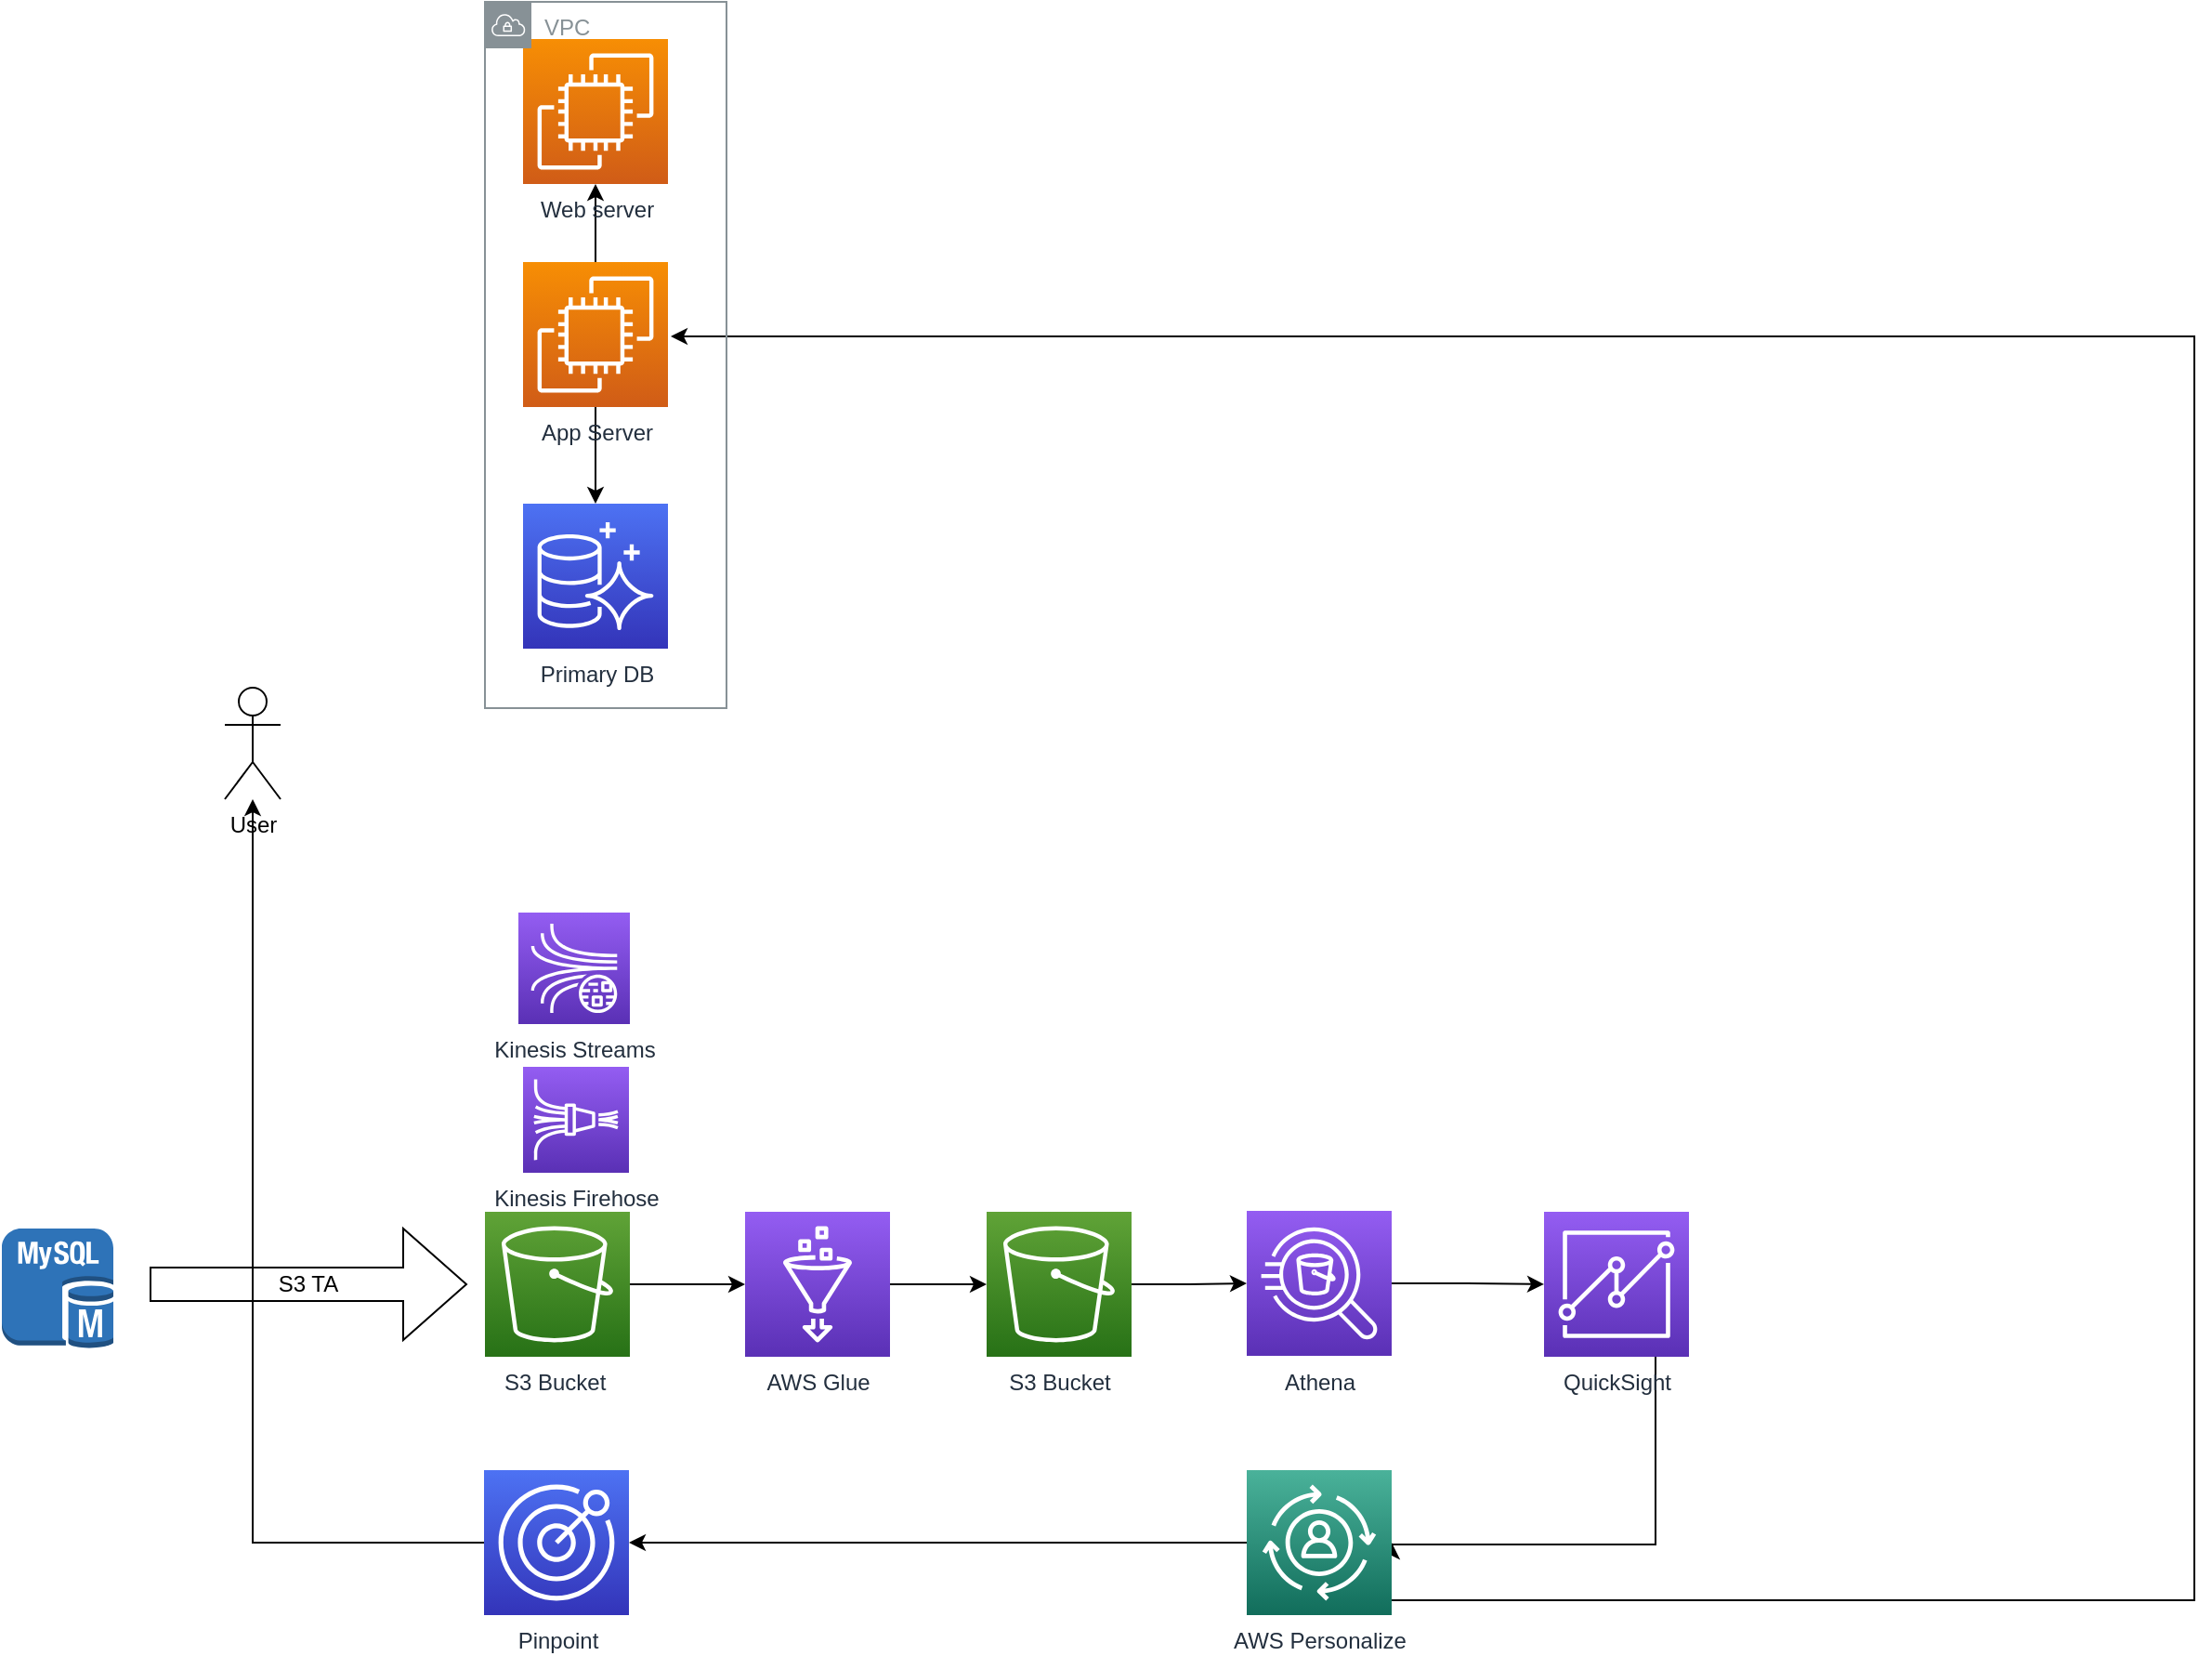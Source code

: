 <mxfile version="20.2.3" type="github">
  <diagram id="UxJaAj-57JJDRVu_GoPo" name="Page-1">
    <mxGraphModel dx="1186" dy="1740" grid="1" gridSize="10" guides="1" tooltips="1" connect="1" arrows="1" fold="1" page="1" pageScale="1" pageWidth="850" pageHeight="1100" math="0" shadow="0">
      <root>
        <mxCell id="0" />
        <mxCell id="1" parent="0" />
        <mxCell id="ALGo3sjfJjR5t9KqDVZq-1" value="" style="outlineConnect=0;dashed=0;verticalLabelPosition=bottom;verticalAlign=top;align=center;html=1;shape=mxgraph.aws3.mysql_db_instance;fillColor=#2E73B8;gradientColor=none;" vertex="1" parent="1">
          <mxGeometry x="100" y="330" width="60" height="64.5" as="geometry" />
        </mxCell>
        <mxCell id="ALGo3sjfJjR5t9KqDVZq-5" value="S3 TA" style="shape=singleArrow;whiteSpace=wrap;html=1;" vertex="1" parent="1">
          <mxGeometry x="180" y="330" width="170" height="60" as="geometry" />
        </mxCell>
        <mxCell id="ALGo3sjfJjR5t9KqDVZq-18" value="" style="edgeStyle=orthogonalEdgeStyle;rounded=0;orthogonalLoop=1;jettySize=auto;html=1;" edge="1" parent="1" source="ALGo3sjfJjR5t9KqDVZq-7" target="ALGo3sjfJjR5t9KqDVZq-11">
          <mxGeometry relative="1" as="geometry" />
        </mxCell>
        <mxCell id="ALGo3sjfJjR5t9KqDVZq-7" value="S3 Bucket&lt;span style=&quot;white-space: pre;&quot;&gt;	&lt;/span&gt;" style="sketch=0;points=[[0,0,0],[0.25,0,0],[0.5,0,0],[0.75,0,0],[1,0,0],[0,1,0],[0.25,1,0],[0.5,1,0],[0.75,1,0],[1,1,0],[0,0.25,0],[0,0.5,0],[0,0.75,0],[1,0.25,0],[1,0.5,0],[1,0.75,0]];outlineConnect=0;fontColor=#232F3E;gradientColor=#60A337;gradientDirection=north;fillColor=#277116;strokeColor=#ffffff;dashed=0;verticalLabelPosition=bottom;verticalAlign=top;align=center;html=1;fontSize=12;fontStyle=0;aspect=fixed;shape=mxgraph.aws4.resourceIcon;resIcon=mxgraph.aws4.s3;" vertex="1" parent="1">
          <mxGeometry x="360" y="321" width="78" height="78" as="geometry" />
        </mxCell>
        <mxCell id="ALGo3sjfJjR5t9KqDVZq-31" value="" style="edgeStyle=orthogonalEdgeStyle;rounded=0;orthogonalLoop=1;jettySize=auto;html=1;" edge="1" parent="1" source="ALGo3sjfJjR5t9KqDVZq-8" target="ALGo3sjfJjR5t9KqDVZq-29">
          <mxGeometry relative="1" as="geometry" />
        </mxCell>
        <mxCell id="ALGo3sjfJjR5t9KqDVZq-32" value="" style="edgeStyle=orthogonalEdgeStyle;rounded=0;orthogonalLoop=1;jettySize=auto;html=1;" edge="1" parent="1" source="ALGo3sjfJjR5t9KqDVZq-8" target="ALGo3sjfJjR5t9KqDVZq-28">
          <mxGeometry relative="1" as="geometry" />
        </mxCell>
        <mxCell id="ALGo3sjfJjR5t9KqDVZq-8" value="App Server" style="sketch=0;points=[[0,0,0],[0.25,0,0],[0.5,0,0],[0.75,0,0],[1,0,0],[0,1,0],[0.25,1,0],[0.5,1,0],[0.75,1,0],[1,1,0],[0,0.25,0],[0,0.5,0],[0,0.75,0],[1,0.25,0],[1,0.5,0],[1,0.75,0]];outlineConnect=0;fontColor=#232F3E;gradientColor=#F78E04;gradientDirection=north;fillColor=#D05C17;strokeColor=#ffffff;dashed=0;verticalLabelPosition=bottom;verticalAlign=top;align=center;html=1;fontSize=12;fontStyle=0;aspect=fixed;shape=mxgraph.aws4.resourceIcon;resIcon=mxgraph.aws4.ec2;" vertex="1" parent="1">
          <mxGeometry x="380.5" y="-190" width="78" height="78" as="geometry" />
        </mxCell>
        <mxCell id="ALGo3sjfJjR5t9KqDVZq-9" value="Kinesis Streams" style="sketch=0;points=[[0,0,0],[0.25,0,0],[0.5,0,0],[0.75,0,0],[1,0,0],[0,1,0],[0.25,1,0],[0.5,1,0],[0.75,1,0],[1,1,0],[0,0.25,0],[0,0.5,0],[0,0.75,0],[1,0.25,0],[1,0.5,0],[1,0.75,0]];outlineConnect=0;fontColor=#232F3E;gradientColor=#945DF2;gradientDirection=north;fillColor=#5A30B5;strokeColor=#ffffff;dashed=0;verticalLabelPosition=bottom;verticalAlign=top;align=center;html=1;fontSize=12;fontStyle=0;aspect=fixed;shape=mxgraph.aws4.resourceIcon;resIcon=mxgraph.aws4.kinesis_data_streams;" vertex="1" parent="1">
          <mxGeometry x="378" y="160" width="60" height="60" as="geometry" />
        </mxCell>
        <mxCell id="ALGo3sjfJjR5t9KqDVZq-10" value="Kinesis Firehose" style="sketch=0;points=[[0,0,0],[0.25,0,0],[0.5,0,0],[0.75,0,0],[1,0,0],[0,1,0],[0.25,1,0],[0.5,1,0],[0.75,1,0],[1,1,0],[0,0.25,0],[0,0.5,0],[0,0.75,0],[1,0.25,0],[1,0.5,0],[1,0.75,0]];outlineConnect=0;fontColor=#232F3E;gradientColor=#945DF2;gradientDirection=north;fillColor=#5A30B5;strokeColor=#ffffff;dashed=0;verticalLabelPosition=bottom;verticalAlign=top;align=center;html=1;fontSize=12;fontStyle=0;aspect=fixed;shape=mxgraph.aws4.resourceIcon;resIcon=mxgraph.aws4.kinesis_data_firehose;" vertex="1" parent="1">
          <mxGeometry x="380.5" y="243" width="57" height="57" as="geometry" />
        </mxCell>
        <mxCell id="ALGo3sjfJjR5t9KqDVZq-19" value="" style="edgeStyle=orthogonalEdgeStyle;rounded=0;orthogonalLoop=1;jettySize=auto;html=1;" edge="1" parent="1" source="ALGo3sjfJjR5t9KqDVZq-11" target="ALGo3sjfJjR5t9KqDVZq-13">
          <mxGeometry relative="1" as="geometry" />
        </mxCell>
        <mxCell id="ALGo3sjfJjR5t9KqDVZq-11" value="AWS Glue" style="sketch=0;points=[[0,0,0],[0.25,0,0],[0.5,0,0],[0.75,0,0],[1,0,0],[0,1,0],[0.25,1,0],[0.5,1,0],[0.75,1,0],[1,1,0],[0,0.25,0],[0,0.5,0],[0,0.75,0],[1,0.25,0],[1,0.5,0],[1,0.75,0]];outlineConnect=0;fontColor=#232F3E;gradientColor=#945DF2;gradientDirection=north;fillColor=#5A30B5;strokeColor=#ffffff;dashed=0;verticalLabelPosition=bottom;verticalAlign=top;align=center;html=1;fontSize=12;fontStyle=0;aspect=fixed;shape=mxgraph.aws4.resourceIcon;resIcon=mxgraph.aws4.glue;" vertex="1" parent="1">
          <mxGeometry x="500" y="321" width="78" height="78" as="geometry" />
        </mxCell>
        <mxCell id="ALGo3sjfJjR5t9KqDVZq-21" value="" style="edgeStyle=orthogonalEdgeStyle;rounded=0;orthogonalLoop=1;jettySize=auto;html=1;" edge="1" parent="1" source="ALGo3sjfJjR5t9KqDVZq-12" target="ALGo3sjfJjR5t9KqDVZq-15">
          <mxGeometry relative="1" as="geometry" />
        </mxCell>
        <mxCell id="ALGo3sjfJjR5t9KqDVZq-12" value="Athena" style="sketch=0;points=[[0,0,0],[0.25,0,0],[0.5,0,0],[0.75,0,0],[1,0,0],[0,1,0],[0.25,1,0],[0.5,1,0],[0.75,1,0],[1,1,0],[0,0.25,0],[0,0.5,0],[0,0.75,0],[1,0.25,0],[1,0.5,0],[1,0.75,0]];outlineConnect=0;fontColor=#232F3E;gradientColor=#945DF2;gradientDirection=north;fillColor=#5A30B5;strokeColor=#ffffff;dashed=0;verticalLabelPosition=bottom;verticalAlign=top;align=center;html=1;fontSize=12;fontStyle=0;aspect=fixed;shape=mxgraph.aws4.resourceIcon;resIcon=mxgraph.aws4.athena;" vertex="1" parent="1">
          <mxGeometry x="770" y="320.5" width="78" height="78" as="geometry" />
        </mxCell>
        <mxCell id="ALGo3sjfJjR5t9KqDVZq-20" value="" style="edgeStyle=orthogonalEdgeStyle;rounded=0;orthogonalLoop=1;jettySize=auto;html=1;" edge="1" parent="1" source="ALGo3sjfJjR5t9KqDVZq-13" target="ALGo3sjfJjR5t9KqDVZq-12">
          <mxGeometry relative="1" as="geometry" />
        </mxCell>
        <mxCell id="ALGo3sjfJjR5t9KqDVZq-13" value="S3 Bucket" style="sketch=0;points=[[0,0,0],[0.25,0,0],[0.5,0,0],[0.75,0,0],[1,0,0],[0,1,0],[0.25,1,0],[0.5,1,0],[0.75,1,0],[1,1,0],[0,0.25,0],[0,0.5,0],[0,0.75,0],[1,0.25,0],[1,0.5,0],[1,0.75,0]];outlineConnect=0;fontColor=#232F3E;gradientColor=#60A337;gradientDirection=north;fillColor=#277116;strokeColor=#ffffff;dashed=0;verticalLabelPosition=bottom;verticalAlign=top;align=center;html=1;fontSize=12;fontStyle=0;aspect=fixed;shape=mxgraph.aws4.resourceIcon;resIcon=mxgraph.aws4.s3;" vertex="1" parent="1">
          <mxGeometry x="630" y="321" width="78" height="78" as="geometry" />
        </mxCell>
        <mxCell id="ALGo3sjfJjR5t9KqDVZq-22" style="edgeStyle=orthogonalEdgeStyle;rounded=0;orthogonalLoop=1;jettySize=auto;html=1;entryX=1;entryY=0.5;entryDx=0;entryDy=0;entryPerimeter=0;" edge="1" parent="1" source="ALGo3sjfJjR5t9KqDVZq-15" target="ALGo3sjfJjR5t9KqDVZq-16">
          <mxGeometry relative="1" as="geometry">
            <Array as="points">
              <mxPoint x="990" y="500" />
            </Array>
          </mxGeometry>
        </mxCell>
        <mxCell id="ALGo3sjfJjR5t9KqDVZq-15" value="QuickSight" style="sketch=0;points=[[0,0,0],[0.25,0,0],[0.5,0,0],[0.75,0,0],[1,0,0],[0,1,0],[0.25,1,0],[0.5,1,0],[0.75,1,0],[1,1,0],[0,0.25,0],[0,0.5,0],[0,0.75,0],[1,0.25,0],[1,0.5,0],[1,0.75,0]];outlineConnect=0;fontColor=#232F3E;gradientColor=#945DF2;gradientDirection=north;fillColor=#5A30B5;strokeColor=#ffffff;dashed=0;verticalLabelPosition=bottom;verticalAlign=top;align=center;html=1;fontSize=12;fontStyle=0;aspect=fixed;shape=mxgraph.aws4.resourceIcon;resIcon=mxgraph.aws4.quicksight;" vertex="1" parent="1">
          <mxGeometry x="930" y="321" width="78" height="78" as="geometry" />
        </mxCell>
        <mxCell id="ALGo3sjfJjR5t9KqDVZq-23" style="edgeStyle=orthogonalEdgeStyle;rounded=0;orthogonalLoop=1;jettySize=auto;html=1;" edge="1" parent="1" source="ALGo3sjfJjR5t9KqDVZq-16" target="ALGo3sjfJjR5t9KqDVZq-17">
          <mxGeometry relative="1" as="geometry" />
        </mxCell>
        <mxCell id="ALGo3sjfJjR5t9KqDVZq-24" style="edgeStyle=orthogonalEdgeStyle;rounded=0;orthogonalLoop=1;jettySize=auto;html=1;" edge="1" parent="1" source="ALGo3sjfJjR5t9KqDVZq-16">
          <mxGeometry relative="1" as="geometry">
            <mxPoint x="460" y="-150" as="targetPoint" />
            <Array as="points">
              <mxPoint x="1280" y="530" />
              <mxPoint x="1280" y="-150" />
            </Array>
          </mxGeometry>
        </mxCell>
        <mxCell id="ALGo3sjfJjR5t9KqDVZq-16" value="AWS Personalize" style="sketch=0;points=[[0,0,0],[0.25,0,0],[0.5,0,0],[0.75,0,0],[1,0,0],[0,1,0],[0.25,1,0],[0.5,1,0],[0.75,1,0],[1,1,0],[0,0.25,0],[0,0.5,0],[0,0.75,0],[1,0.25,0],[1,0.5,0],[1,0.75,0]];outlineConnect=0;fontColor=#232F3E;gradientColor=#4AB29A;gradientDirection=north;fillColor=#116D5B;strokeColor=#ffffff;dashed=0;verticalLabelPosition=bottom;verticalAlign=top;align=center;html=1;fontSize=12;fontStyle=0;aspect=fixed;shape=mxgraph.aws4.resourceIcon;resIcon=mxgraph.aws4.personalize;" vertex="1" parent="1">
          <mxGeometry x="770" y="460" width="78" height="78" as="geometry" />
        </mxCell>
        <mxCell id="ALGo3sjfJjR5t9KqDVZq-27" style="edgeStyle=orthogonalEdgeStyle;rounded=0;orthogonalLoop=1;jettySize=auto;html=1;" edge="1" parent="1" source="ALGo3sjfJjR5t9KqDVZq-17" target="ALGo3sjfJjR5t9KqDVZq-25">
          <mxGeometry relative="1" as="geometry" />
        </mxCell>
        <mxCell id="ALGo3sjfJjR5t9KqDVZq-17" value="Pinpoint" style="sketch=0;points=[[0,0,0],[0.25,0,0],[0.5,0,0],[0.75,0,0],[1,0,0],[0,1,0],[0.25,1,0],[0.5,1,0],[0.75,1,0],[1,1,0],[0,0.25,0],[0,0.5,0],[0,0.75,0],[1,0.25,0],[1,0.5,0],[1,0.75,0]];outlineConnect=0;fontColor=#232F3E;gradientColor=#4D72F3;gradientDirection=north;fillColor=#3334B9;strokeColor=#ffffff;dashed=0;verticalLabelPosition=bottom;verticalAlign=top;align=center;html=1;fontSize=12;fontStyle=0;aspect=fixed;shape=mxgraph.aws4.resourceIcon;resIcon=mxgraph.aws4.pinpoint;" vertex="1" parent="1">
          <mxGeometry x="359.5" y="460" width="78" height="78" as="geometry" />
        </mxCell>
        <mxCell id="ALGo3sjfJjR5t9KqDVZq-25" value="User" style="shape=umlActor;verticalLabelPosition=bottom;verticalAlign=top;html=1;outlineConnect=0;" vertex="1" parent="1">
          <mxGeometry x="220" y="39" width="30" height="60" as="geometry" />
        </mxCell>
        <mxCell id="ALGo3sjfJjR5t9KqDVZq-28" value="Primary DB" style="sketch=0;points=[[0,0,0],[0.25,0,0],[0.5,0,0],[0.75,0,0],[1,0,0],[0,1,0],[0.25,1,0],[0.5,1,0],[0.75,1,0],[1,1,0],[0,0.25,0],[0,0.5,0],[0,0.75,0],[1,0.25,0],[1,0.5,0],[1,0.75,0]];outlineConnect=0;fontColor=#232F3E;gradientColor=#4D72F3;gradientDirection=north;fillColor=#3334B9;strokeColor=#ffffff;dashed=0;verticalLabelPosition=bottom;verticalAlign=top;align=center;html=1;fontSize=12;fontStyle=0;aspect=fixed;shape=mxgraph.aws4.resourceIcon;resIcon=mxgraph.aws4.aurora;" vertex="1" parent="1">
          <mxGeometry x="380.5" y="-60" width="78" height="78" as="geometry" />
        </mxCell>
        <mxCell id="ALGo3sjfJjR5t9KqDVZq-29" value="Web server" style="sketch=0;points=[[0,0,0],[0.25,0,0],[0.5,0,0],[0.75,0,0],[1,0,0],[0,1,0],[0.25,1,0],[0.5,1,0],[0.75,1,0],[1,1,0],[0,0.25,0],[0,0.5,0],[0,0.75,0],[1,0.25,0],[1,0.5,0],[1,0.75,0]];outlineConnect=0;fontColor=#232F3E;gradientColor=#F78E04;gradientDirection=north;fillColor=#D05C17;strokeColor=#ffffff;dashed=0;verticalLabelPosition=bottom;verticalAlign=top;align=center;html=1;fontSize=12;fontStyle=0;aspect=fixed;shape=mxgraph.aws4.resourceIcon;resIcon=mxgraph.aws4.ec2;" vertex="1" parent="1">
          <mxGeometry x="380.5" y="-310" width="78" height="78" as="geometry" />
        </mxCell>
        <mxCell id="ALGo3sjfJjR5t9KqDVZq-33" value="VPC" style="sketch=0;outlineConnect=0;gradientColor=none;html=1;whiteSpace=wrap;fontSize=12;fontStyle=0;shape=mxgraph.aws4.group;grIcon=mxgraph.aws4.group_vpc;strokeColor=#879196;fillColor=none;verticalAlign=top;align=left;spacingLeft=30;fontColor=#879196;dashed=0;" vertex="1" parent="1">
          <mxGeometry x="360" y="-330" width="130" height="380" as="geometry" />
        </mxCell>
      </root>
    </mxGraphModel>
  </diagram>
</mxfile>
